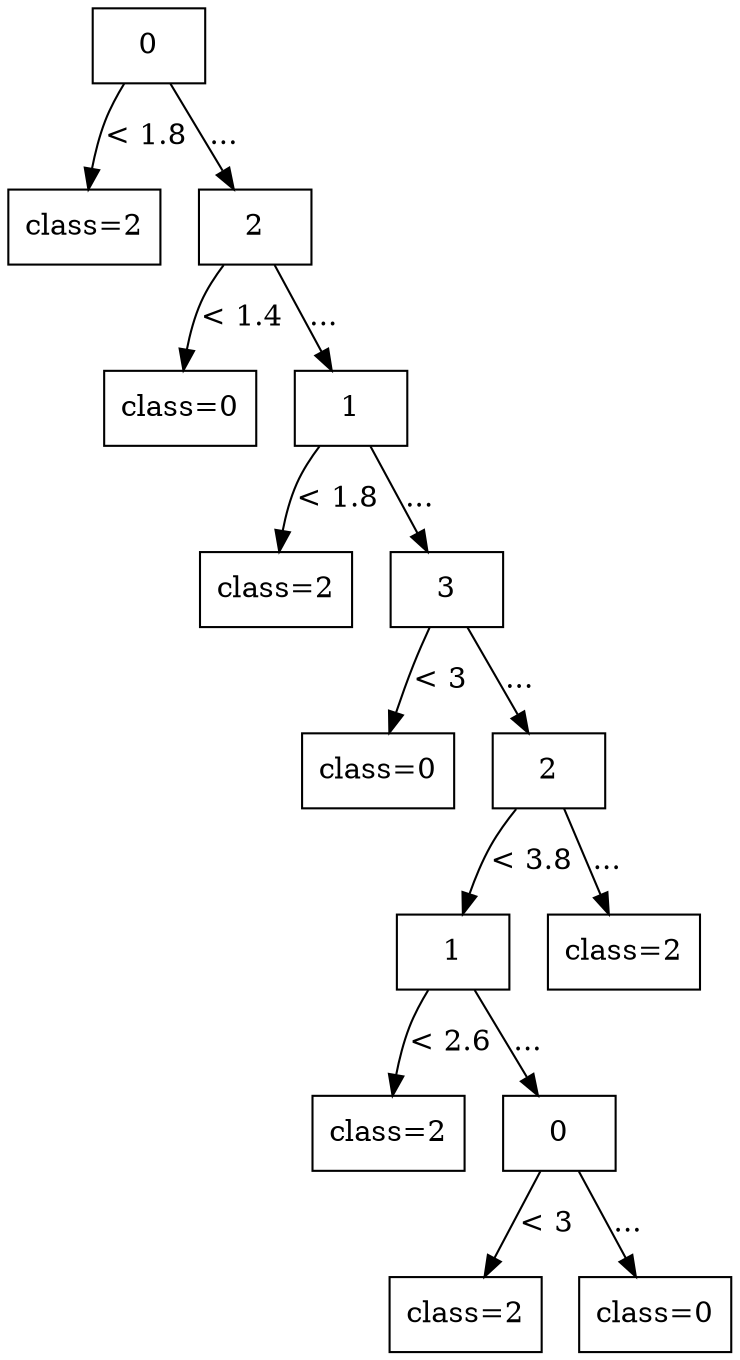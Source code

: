 digraph G {
node [shape=box];

0 [label="0"];

1 [label="class=2"];
2 [label="2"];

0 -> 1 [label="< 1.8"];
0 -> 2 [label="..."];

3 [label="class=0"];
4 [label="1"];

2 -> 3 [label="< 1.4"];
2 -> 4 [label="..."];

5 [label="class=2"];
6 [label="3"];

4 -> 5 [label="< 1.8"];
4 -> 6 [label="..."];

7 [label="class=0"];
8 [label="2"];

6 -> 7 [label="< 3"];
6 -> 8 [label="..."];

9 [label="1"];
14 [label="class=2"];

8 -> 9 [label="< 3.8"];
8 -> 14 [label="..."];

10 [label="class=2"];
11 [label="0"];

9 -> 10 [label="< 2.6"];
9 -> 11 [label="..."];

12 [label="class=2"];
13 [label="class=0"];

11 -> 12 [label="< 3"];
11 -> 13 [label="..."];

}